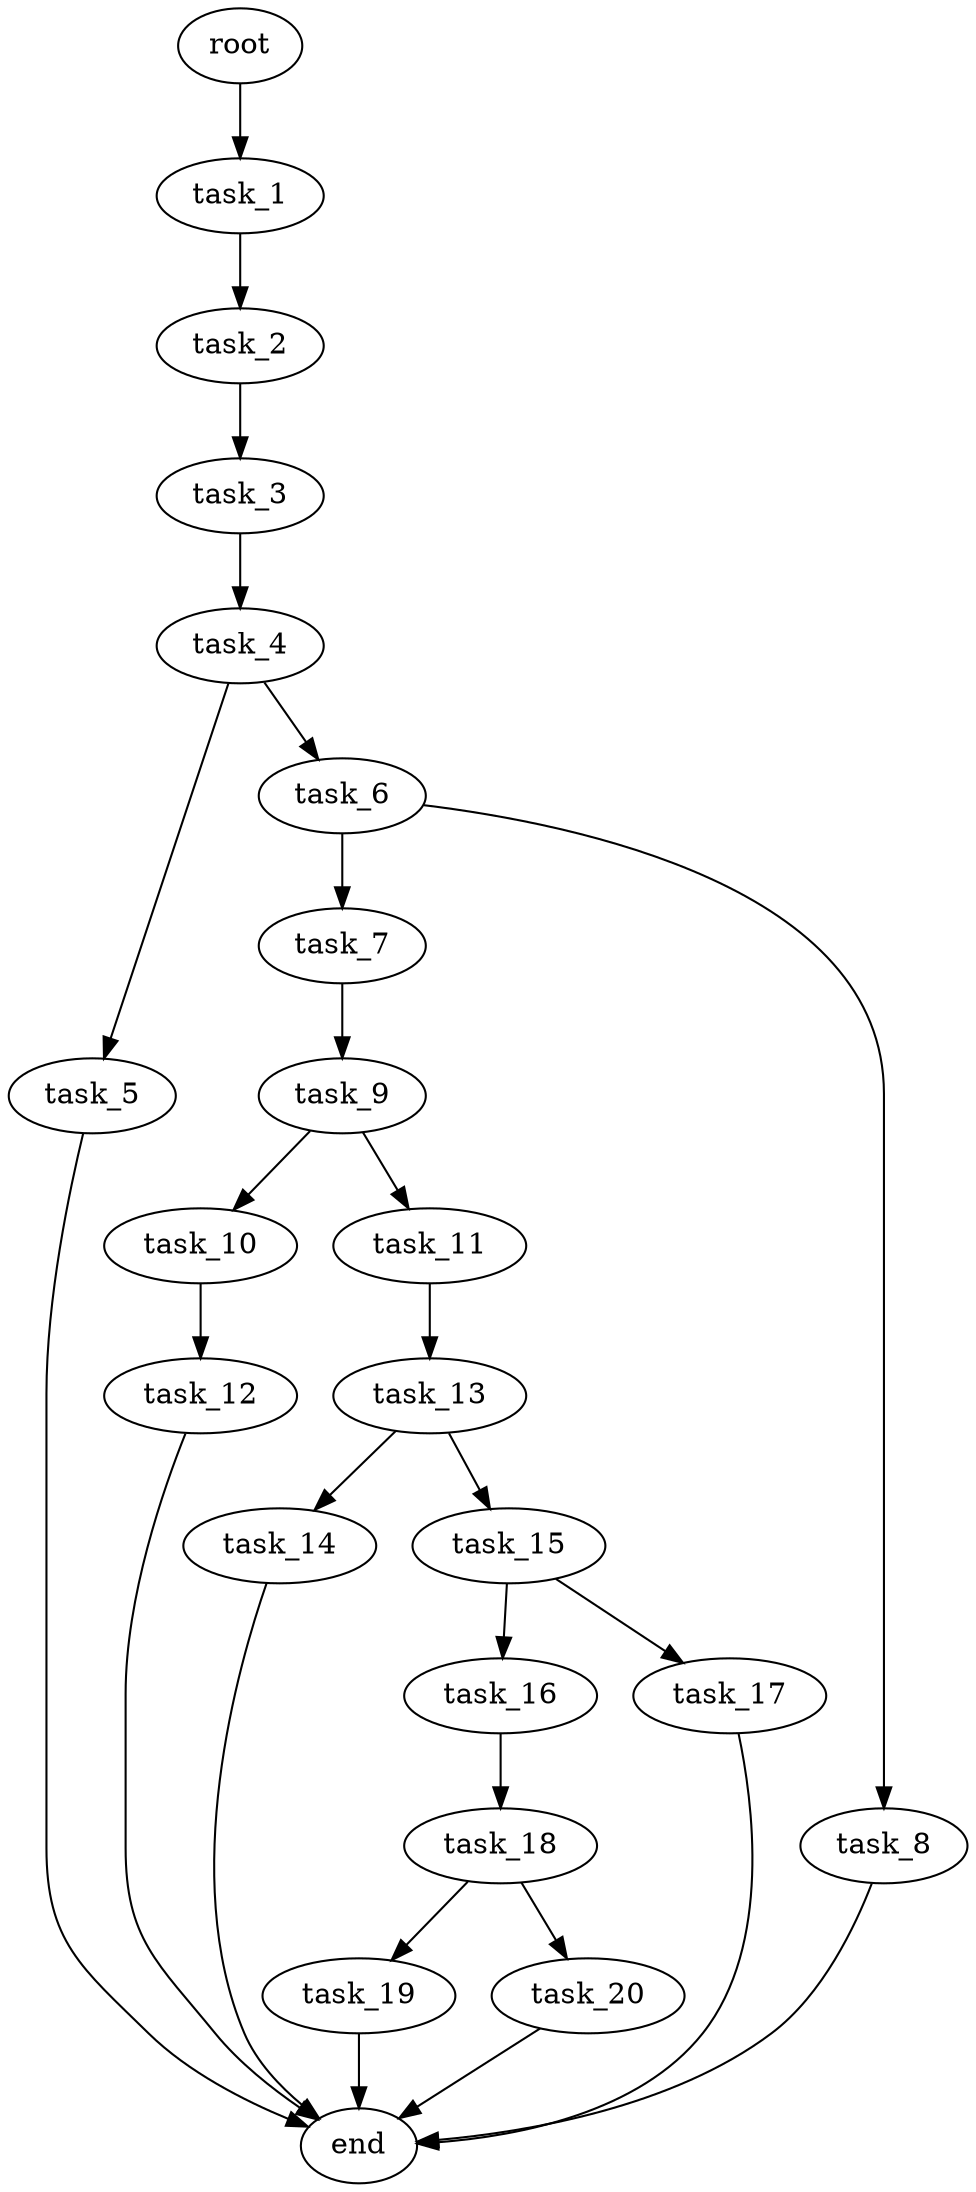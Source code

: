 digraph G {
  root [size="0.000000e+00"];
  task_1 [size="2.977792e+10"];
  task_2 [size="9.993127e+10"];
  task_3 [size="4.497874e+10"];
  task_4 [size="3.486421e+10"];
  task_5 [size="8.167469e+10"];
  task_6 [size="4.391260e+10"];
  task_7 [size="9.939583e+10"];
  task_8 [size="7.756541e+10"];
  task_9 [size="2.370224e+10"];
  task_10 [size="8.107216e+10"];
  task_11 [size="5.879651e+10"];
  task_12 [size="3.506958e+10"];
  task_13 [size="7.107829e+10"];
  task_14 [size="6.328074e+10"];
  task_15 [size="1.660650e+10"];
  task_16 [size="1.393210e+10"];
  task_17 [size="2.066990e+10"];
  task_18 [size="2.070220e+10"];
  task_19 [size="5.945190e+09"];
  task_20 [size="3.508804e+10"];
  end [size="0.000000e+00"];

  root -> task_1 [size="1.000000e-12"];
  task_1 -> task_2 [size="9.993127e+08"];
  task_2 -> task_3 [size="4.497874e+08"];
  task_3 -> task_4 [size="3.486421e+08"];
  task_4 -> task_5 [size="8.167469e+08"];
  task_4 -> task_6 [size="4.391260e+08"];
  task_5 -> end [size="1.000000e-12"];
  task_6 -> task_7 [size="9.939583e+08"];
  task_6 -> task_8 [size="7.756541e+08"];
  task_7 -> task_9 [size="2.370224e+08"];
  task_8 -> end [size="1.000000e-12"];
  task_9 -> task_10 [size="8.107216e+08"];
  task_9 -> task_11 [size="5.879651e+08"];
  task_10 -> task_12 [size="3.506958e+08"];
  task_11 -> task_13 [size="7.107829e+08"];
  task_12 -> end [size="1.000000e-12"];
  task_13 -> task_14 [size="6.328074e+08"];
  task_13 -> task_15 [size="1.660650e+08"];
  task_14 -> end [size="1.000000e-12"];
  task_15 -> task_16 [size="1.393210e+08"];
  task_15 -> task_17 [size="2.066990e+08"];
  task_16 -> task_18 [size="2.070220e+08"];
  task_17 -> end [size="1.000000e-12"];
  task_18 -> task_19 [size="5.945190e+07"];
  task_18 -> task_20 [size="3.508804e+08"];
  task_19 -> end [size="1.000000e-12"];
  task_20 -> end [size="1.000000e-12"];
}
